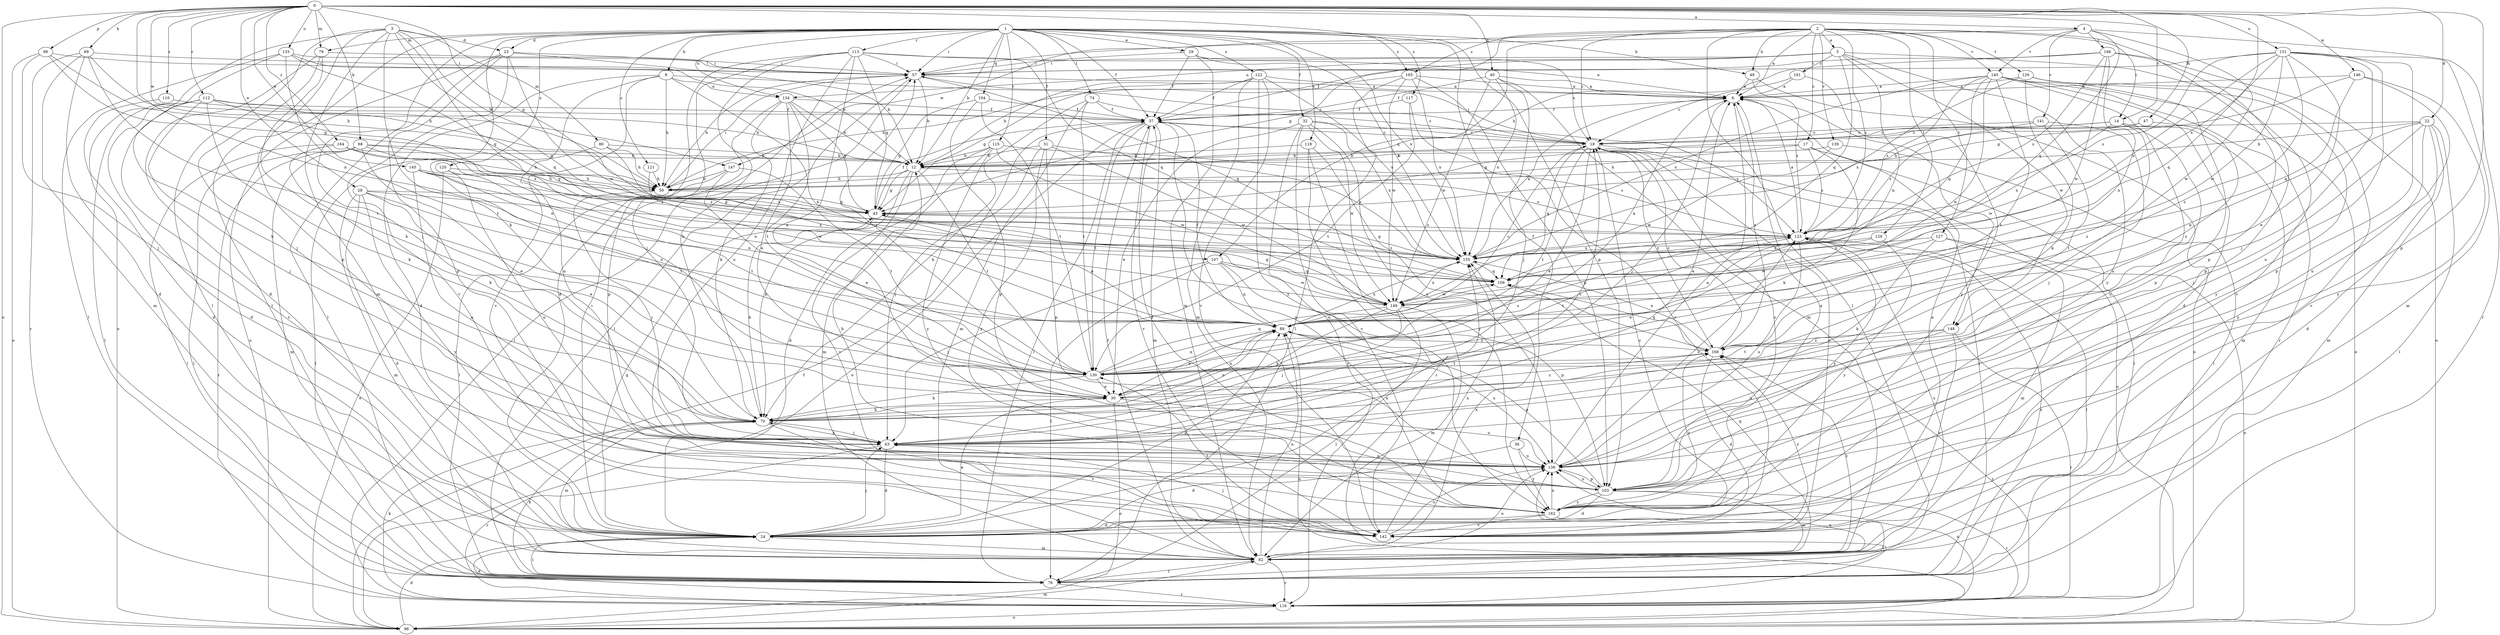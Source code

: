 strict digraph  {
0;
1;
2;
3;
4;
5;
6;
8;
12;
14;
17;
18;
22;
23;
24;
28;
29;
30;
31;
32;
36;
37;
40;
43;
47;
49;
50;
57;
63;
68;
69;
70;
74;
76;
78;
80;
82;
89;
96;
98;
103;
104;
107;
109;
110;
112;
113;
115;
116;
117;
118;
120;
121;
122;
123;
126;
127;
129;
130;
131;
133;
134;
136;
139;
140;
141;
142;
145;
146;
147;
148;
149;
155;
161;
162;
164;
165;
166;
168;
0 -> 4  [label=a];
0 -> 14  [label=c];
0 -> 22  [label=d];
0 -> 28  [label=e];
0 -> 40  [label=g];
0 -> 43  [label=g];
0 -> 47  [label=h];
0 -> 68  [label=k];
0 -> 69  [label=k];
0 -> 78  [label=m];
0 -> 89  [label=n];
0 -> 96  [label=o];
0 -> 98  [label=p];
0 -> 103  [label=p];
0 -> 110  [label=r];
0 -> 112  [label=r];
0 -> 117  [label=s];
0 -> 131  [label=u];
0 -> 133  [label=u];
0 -> 145  [label=w];
0 -> 146  [label=w];
0 -> 147  [label=w];
0 -> 155  [label=x];
0 -> 164  [label=z];
1 -> 8  [label=b];
1 -> 12  [label=b];
1 -> 23  [label=d];
1 -> 29  [label=e];
1 -> 30  [label=e];
1 -> 31  [label=f];
1 -> 32  [label=f];
1 -> 36  [label=f];
1 -> 37  [label=f];
1 -> 49  [label=h];
1 -> 57  [label=i];
1 -> 63  [label=j];
1 -> 74  [label=l];
1 -> 76  [label=l];
1 -> 78  [label=m];
1 -> 103  [label=p];
1 -> 104  [label=q];
1 -> 113  [label=r];
1 -> 115  [label=r];
1 -> 118  [label=s];
1 -> 120  [label=s];
1 -> 121  [label=s];
1 -> 122  [label=s];
1 -> 134  [label=u];
1 -> 155  [label=x];
1 -> 165  [label=z];
2 -> 5  [label=a];
2 -> 6  [label=a];
2 -> 14  [label=c];
2 -> 17  [label=c];
2 -> 18  [label=c];
2 -> 43  [label=g];
2 -> 49  [label=h];
2 -> 76  [label=l];
2 -> 103  [label=p];
2 -> 107  [label=q];
2 -> 123  [label=s];
2 -> 126  [label=t];
2 -> 127  [label=t];
2 -> 129  [label=t];
2 -> 139  [label=v];
2 -> 140  [label=v];
2 -> 147  [label=w];
2 -> 165  [label=z];
3 -> 23  [label=d];
3 -> 50  [label=h];
3 -> 70  [label=k];
3 -> 76  [label=l];
3 -> 80  [label=m];
3 -> 82  [label=m];
3 -> 96  [label=o];
3 -> 103  [label=p];
3 -> 107  [label=q];
3 -> 109  [label=q];
4 -> 57  [label=i];
4 -> 109  [label=q];
4 -> 116  [label=r];
4 -> 140  [label=v];
4 -> 141  [label=v];
4 -> 148  [label=w];
4 -> 166  [label=z];
5 -> 37  [label=f];
5 -> 57  [label=i];
5 -> 89  [label=n];
5 -> 109  [label=q];
5 -> 134  [label=u];
5 -> 142  [label=v];
5 -> 148  [label=w];
5 -> 161  [label=y];
5 -> 162  [label=y];
6 -> 37  [label=f];
6 -> 63  [label=j];
6 -> 148  [label=w];
6 -> 168  [label=z];
8 -> 18  [label=c];
8 -> 24  [label=d];
8 -> 50  [label=h];
8 -> 89  [label=n];
8 -> 134  [label=u];
8 -> 136  [label=u];
8 -> 142  [label=v];
12 -> 43  [label=g];
12 -> 50  [label=h];
12 -> 70  [label=k];
12 -> 123  [label=s];
12 -> 130  [label=t];
12 -> 142  [label=v];
14 -> 18  [label=c];
14 -> 43  [label=g];
14 -> 82  [label=m];
14 -> 136  [label=u];
14 -> 155  [label=x];
14 -> 168  [label=z];
17 -> 12  [label=b];
17 -> 50  [label=h];
17 -> 70  [label=k];
17 -> 76  [label=l];
17 -> 123  [label=s];
18 -> 12  [label=b];
18 -> 30  [label=e];
18 -> 57  [label=i];
18 -> 76  [label=l];
18 -> 96  [label=o];
18 -> 109  [label=q];
18 -> 130  [label=t];
18 -> 168  [label=z];
22 -> 12  [label=b];
22 -> 18  [label=c];
22 -> 24  [label=d];
22 -> 63  [label=j];
22 -> 76  [label=l];
22 -> 82  [label=m];
22 -> 89  [label=n];
22 -> 162  [label=y];
23 -> 12  [label=b];
23 -> 57  [label=i];
23 -> 76  [label=l];
23 -> 96  [label=o];
23 -> 103  [label=p];
23 -> 142  [label=v];
23 -> 149  [label=w];
24 -> 18  [label=c];
24 -> 30  [label=e];
24 -> 43  [label=g];
24 -> 57  [label=i];
24 -> 63  [label=j];
24 -> 76  [label=l];
24 -> 82  [label=m];
24 -> 89  [label=n];
24 -> 155  [label=x];
28 -> 24  [label=d];
28 -> 30  [label=e];
28 -> 43  [label=g];
28 -> 82  [label=m];
28 -> 89  [label=n];
28 -> 155  [label=x];
28 -> 162  [label=y];
29 -> 18  [label=c];
29 -> 37  [label=f];
29 -> 57  [label=i];
29 -> 82  [label=m];
29 -> 155  [label=x];
30 -> 70  [label=k];
30 -> 89  [label=n];
30 -> 96  [label=o];
30 -> 136  [label=u];
30 -> 168  [label=z];
31 -> 12  [label=b];
31 -> 63  [label=j];
31 -> 103  [label=p];
31 -> 149  [label=w];
31 -> 155  [label=x];
31 -> 162  [label=y];
32 -> 18  [label=c];
32 -> 30  [label=e];
32 -> 116  [label=r];
32 -> 136  [label=u];
32 -> 142  [label=v];
32 -> 149  [label=w];
32 -> 155  [label=x];
36 -> 24  [label=d];
36 -> 136  [label=u];
36 -> 162  [label=y];
37 -> 18  [label=c];
37 -> 76  [label=l];
37 -> 82  [label=m];
37 -> 96  [label=o];
37 -> 123  [label=s];
37 -> 130  [label=t];
37 -> 142  [label=v];
37 -> 162  [label=y];
40 -> 6  [label=a];
40 -> 37  [label=f];
40 -> 63  [label=j];
40 -> 82  [label=m];
40 -> 149  [label=w];
40 -> 155  [label=x];
43 -> 37  [label=f];
43 -> 70  [label=k];
43 -> 89  [label=n];
43 -> 123  [label=s];
47 -> 18  [label=c];
47 -> 50  [label=h];
47 -> 168  [label=z];
49 -> 6  [label=a];
49 -> 96  [label=o];
49 -> 123  [label=s];
50 -> 43  [label=g];
50 -> 57  [label=i];
50 -> 63  [label=j];
57 -> 6  [label=a];
57 -> 12  [label=b];
57 -> 50  [label=h];
57 -> 76  [label=l];
57 -> 109  [label=q];
63 -> 6  [label=a];
63 -> 18  [label=c];
63 -> 24  [label=d];
63 -> 70  [label=k];
63 -> 116  [label=r];
63 -> 136  [label=u];
68 -> 12  [label=b];
68 -> 30  [label=e];
68 -> 43  [label=g];
68 -> 76  [label=l];
68 -> 82  [label=m];
68 -> 116  [label=r];
68 -> 155  [label=x];
69 -> 24  [label=d];
69 -> 50  [label=h];
69 -> 57  [label=i];
69 -> 82  [label=m];
69 -> 116  [label=r];
69 -> 130  [label=t];
70 -> 63  [label=j];
70 -> 82  [label=m];
70 -> 89  [label=n];
70 -> 142  [label=v];
74 -> 18  [label=c];
74 -> 37  [label=f];
74 -> 70  [label=k];
74 -> 82  [label=m];
74 -> 130  [label=t];
76 -> 70  [label=k];
76 -> 116  [label=r];
76 -> 123  [label=s];
76 -> 136  [label=u];
78 -> 24  [label=d];
78 -> 57  [label=i];
78 -> 63  [label=j];
78 -> 70  [label=k];
80 -> 12  [label=b];
80 -> 50  [label=h];
80 -> 76  [label=l];
80 -> 155  [label=x];
82 -> 37  [label=f];
82 -> 76  [label=l];
82 -> 89  [label=n];
82 -> 109  [label=q];
82 -> 116  [label=r];
82 -> 123  [label=s];
82 -> 136  [label=u];
82 -> 155  [label=x];
82 -> 168  [label=z];
89 -> 6  [label=a];
89 -> 18  [label=c];
89 -> 30  [label=e];
89 -> 37  [label=f];
89 -> 136  [label=u];
89 -> 155  [label=x];
89 -> 168  [label=z];
96 -> 24  [label=d];
96 -> 37  [label=f];
96 -> 82  [label=m];
96 -> 89  [label=n];
98 -> 43  [label=g];
98 -> 50  [label=h];
98 -> 57  [label=i];
98 -> 63  [label=j];
98 -> 96  [label=o];
103 -> 12  [label=b];
103 -> 18  [label=c];
103 -> 24  [label=d];
103 -> 82  [label=m];
103 -> 89  [label=n];
103 -> 116  [label=r];
103 -> 123  [label=s];
103 -> 136  [label=u];
103 -> 162  [label=y];
104 -> 37  [label=f];
104 -> 43  [label=g];
104 -> 103  [label=p];
104 -> 130  [label=t];
107 -> 63  [label=j];
107 -> 76  [label=l];
107 -> 89  [label=n];
107 -> 103  [label=p];
107 -> 109  [label=q];
107 -> 149  [label=w];
109 -> 149  [label=w];
110 -> 24  [label=d];
110 -> 37  [label=f];
112 -> 12  [label=b];
112 -> 24  [label=d];
112 -> 37  [label=f];
112 -> 63  [label=j];
112 -> 70  [label=k];
112 -> 76  [label=l];
112 -> 142  [label=v];
112 -> 155  [label=x];
113 -> 6  [label=a];
113 -> 24  [label=d];
113 -> 30  [label=e];
113 -> 43  [label=g];
113 -> 57  [label=i];
113 -> 63  [label=j];
113 -> 70  [label=k];
113 -> 109  [label=q];
113 -> 136  [label=u];
115 -> 12  [label=b];
115 -> 24  [label=d];
115 -> 82  [label=m];
115 -> 123  [label=s];
115 -> 149  [label=w];
115 -> 162  [label=y];
116 -> 24  [label=d];
116 -> 57  [label=i];
116 -> 70  [label=k];
116 -> 96  [label=o];
116 -> 136  [label=u];
116 -> 168  [label=z];
117 -> 37  [label=f];
117 -> 130  [label=t];
117 -> 142  [label=v];
118 -> 12  [label=b];
118 -> 116  [label=r];
118 -> 162  [label=y];
118 -> 168  [label=z];
120 -> 50  [label=h];
120 -> 96  [label=o];
120 -> 130  [label=t];
120 -> 136  [label=u];
121 -> 50  [label=h];
121 -> 149  [label=w];
122 -> 6  [label=a];
122 -> 12  [label=b];
122 -> 37  [label=f];
122 -> 43  [label=g];
122 -> 82  [label=m];
122 -> 142  [label=v];
122 -> 155  [label=x];
122 -> 162  [label=y];
123 -> 6  [label=a];
123 -> 76  [label=l];
123 -> 130  [label=t];
123 -> 136  [label=u];
123 -> 155  [label=x];
126 -> 6  [label=a];
126 -> 70  [label=k];
126 -> 103  [label=p];
126 -> 142  [label=v];
126 -> 155  [label=x];
126 -> 162  [label=y];
127 -> 70  [label=k];
127 -> 82  [label=m];
127 -> 96  [label=o];
127 -> 149  [label=w];
127 -> 155  [label=x];
129 -> 30  [label=e];
129 -> 155  [label=x];
129 -> 162  [label=y];
130 -> 30  [label=e];
130 -> 57  [label=i];
130 -> 70  [label=k];
130 -> 89  [label=n];
130 -> 109  [label=q];
130 -> 123  [label=s];
131 -> 30  [label=e];
131 -> 57  [label=i];
131 -> 63  [label=j];
131 -> 82  [label=m];
131 -> 103  [label=p];
131 -> 109  [label=q];
131 -> 123  [label=s];
131 -> 136  [label=u];
131 -> 149  [label=w];
131 -> 155  [label=x];
131 -> 168  [label=z];
133 -> 12  [label=b];
133 -> 57  [label=i];
133 -> 70  [label=k];
133 -> 76  [label=l];
133 -> 109  [label=q];
133 -> 130  [label=t];
134 -> 12  [label=b];
134 -> 30  [label=e];
134 -> 37  [label=f];
134 -> 43  [label=g];
134 -> 70  [label=k];
134 -> 103  [label=p];
134 -> 130  [label=t];
136 -> 6  [label=a];
136 -> 103  [label=p];
136 -> 123  [label=s];
139 -> 12  [label=b];
139 -> 76  [label=l];
139 -> 149  [label=w];
140 -> 6  [label=a];
140 -> 24  [label=d];
140 -> 89  [label=n];
140 -> 96  [label=o];
140 -> 109  [label=q];
140 -> 116  [label=r];
140 -> 123  [label=s];
140 -> 130  [label=t];
140 -> 136  [label=u];
140 -> 155  [label=x];
141 -> 18  [label=c];
141 -> 63  [label=j];
141 -> 123  [label=s];
141 -> 130  [label=t];
142 -> 6  [label=a];
142 -> 18  [label=c];
142 -> 63  [label=j];
142 -> 130  [label=t];
142 -> 136  [label=u];
142 -> 155  [label=x];
142 -> 168  [label=z];
145 -> 50  [label=h];
145 -> 89  [label=n];
145 -> 123  [label=s];
145 -> 130  [label=t];
145 -> 136  [label=u];
146 -> 6  [label=a];
146 -> 43  [label=g];
146 -> 109  [label=q];
146 -> 136  [label=u];
146 -> 162  [label=y];
147 -> 30  [label=e];
147 -> 50  [label=h];
147 -> 76  [label=l];
147 -> 130  [label=t];
148 -> 116  [label=r];
148 -> 130  [label=t];
148 -> 136  [label=u];
148 -> 142  [label=v];
148 -> 168  [label=z];
149 -> 43  [label=g];
149 -> 63  [label=j];
149 -> 70  [label=k];
149 -> 76  [label=l];
149 -> 82  [label=m];
149 -> 89  [label=n];
149 -> 155  [label=x];
155 -> 6  [label=a];
155 -> 43  [label=g];
155 -> 109  [label=q];
161 -> 6  [label=a];
161 -> 18  [label=c];
161 -> 162  [label=y];
162 -> 6  [label=a];
162 -> 24  [label=d];
162 -> 37  [label=f];
162 -> 76  [label=l];
162 -> 136  [label=u];
162 -> 142  [label=v];
162 -> 168  [label=z];
164 -> 12  [label=b];
164 -> 50  [label=h];
164 -> 70  [label=k];
164 -> 76  [label=l];
164 -> 89  [label=n];
165 -> 6  [label=a];
165 -> 50  [label=h];
165 -> 76  [label=l];
165 -> 103  [label=p];
165 -> 149  [label=w];
165 -> 155  [label=x];
166 -> 50  [label=h];
166 -> 57  [label=i];
166 -> 89  [label=n];
166 -> 96  [label=o];
166 -> 103  [label=p];
166 -> 123  [label=s];
166 -> 149  [label=w];
168 -> 18  [label=c];
168 -> 24  [label=d];
168 -> 109  [label=q];
168 -> 130  [label=t];
168 -> 155  [label=x];
}
